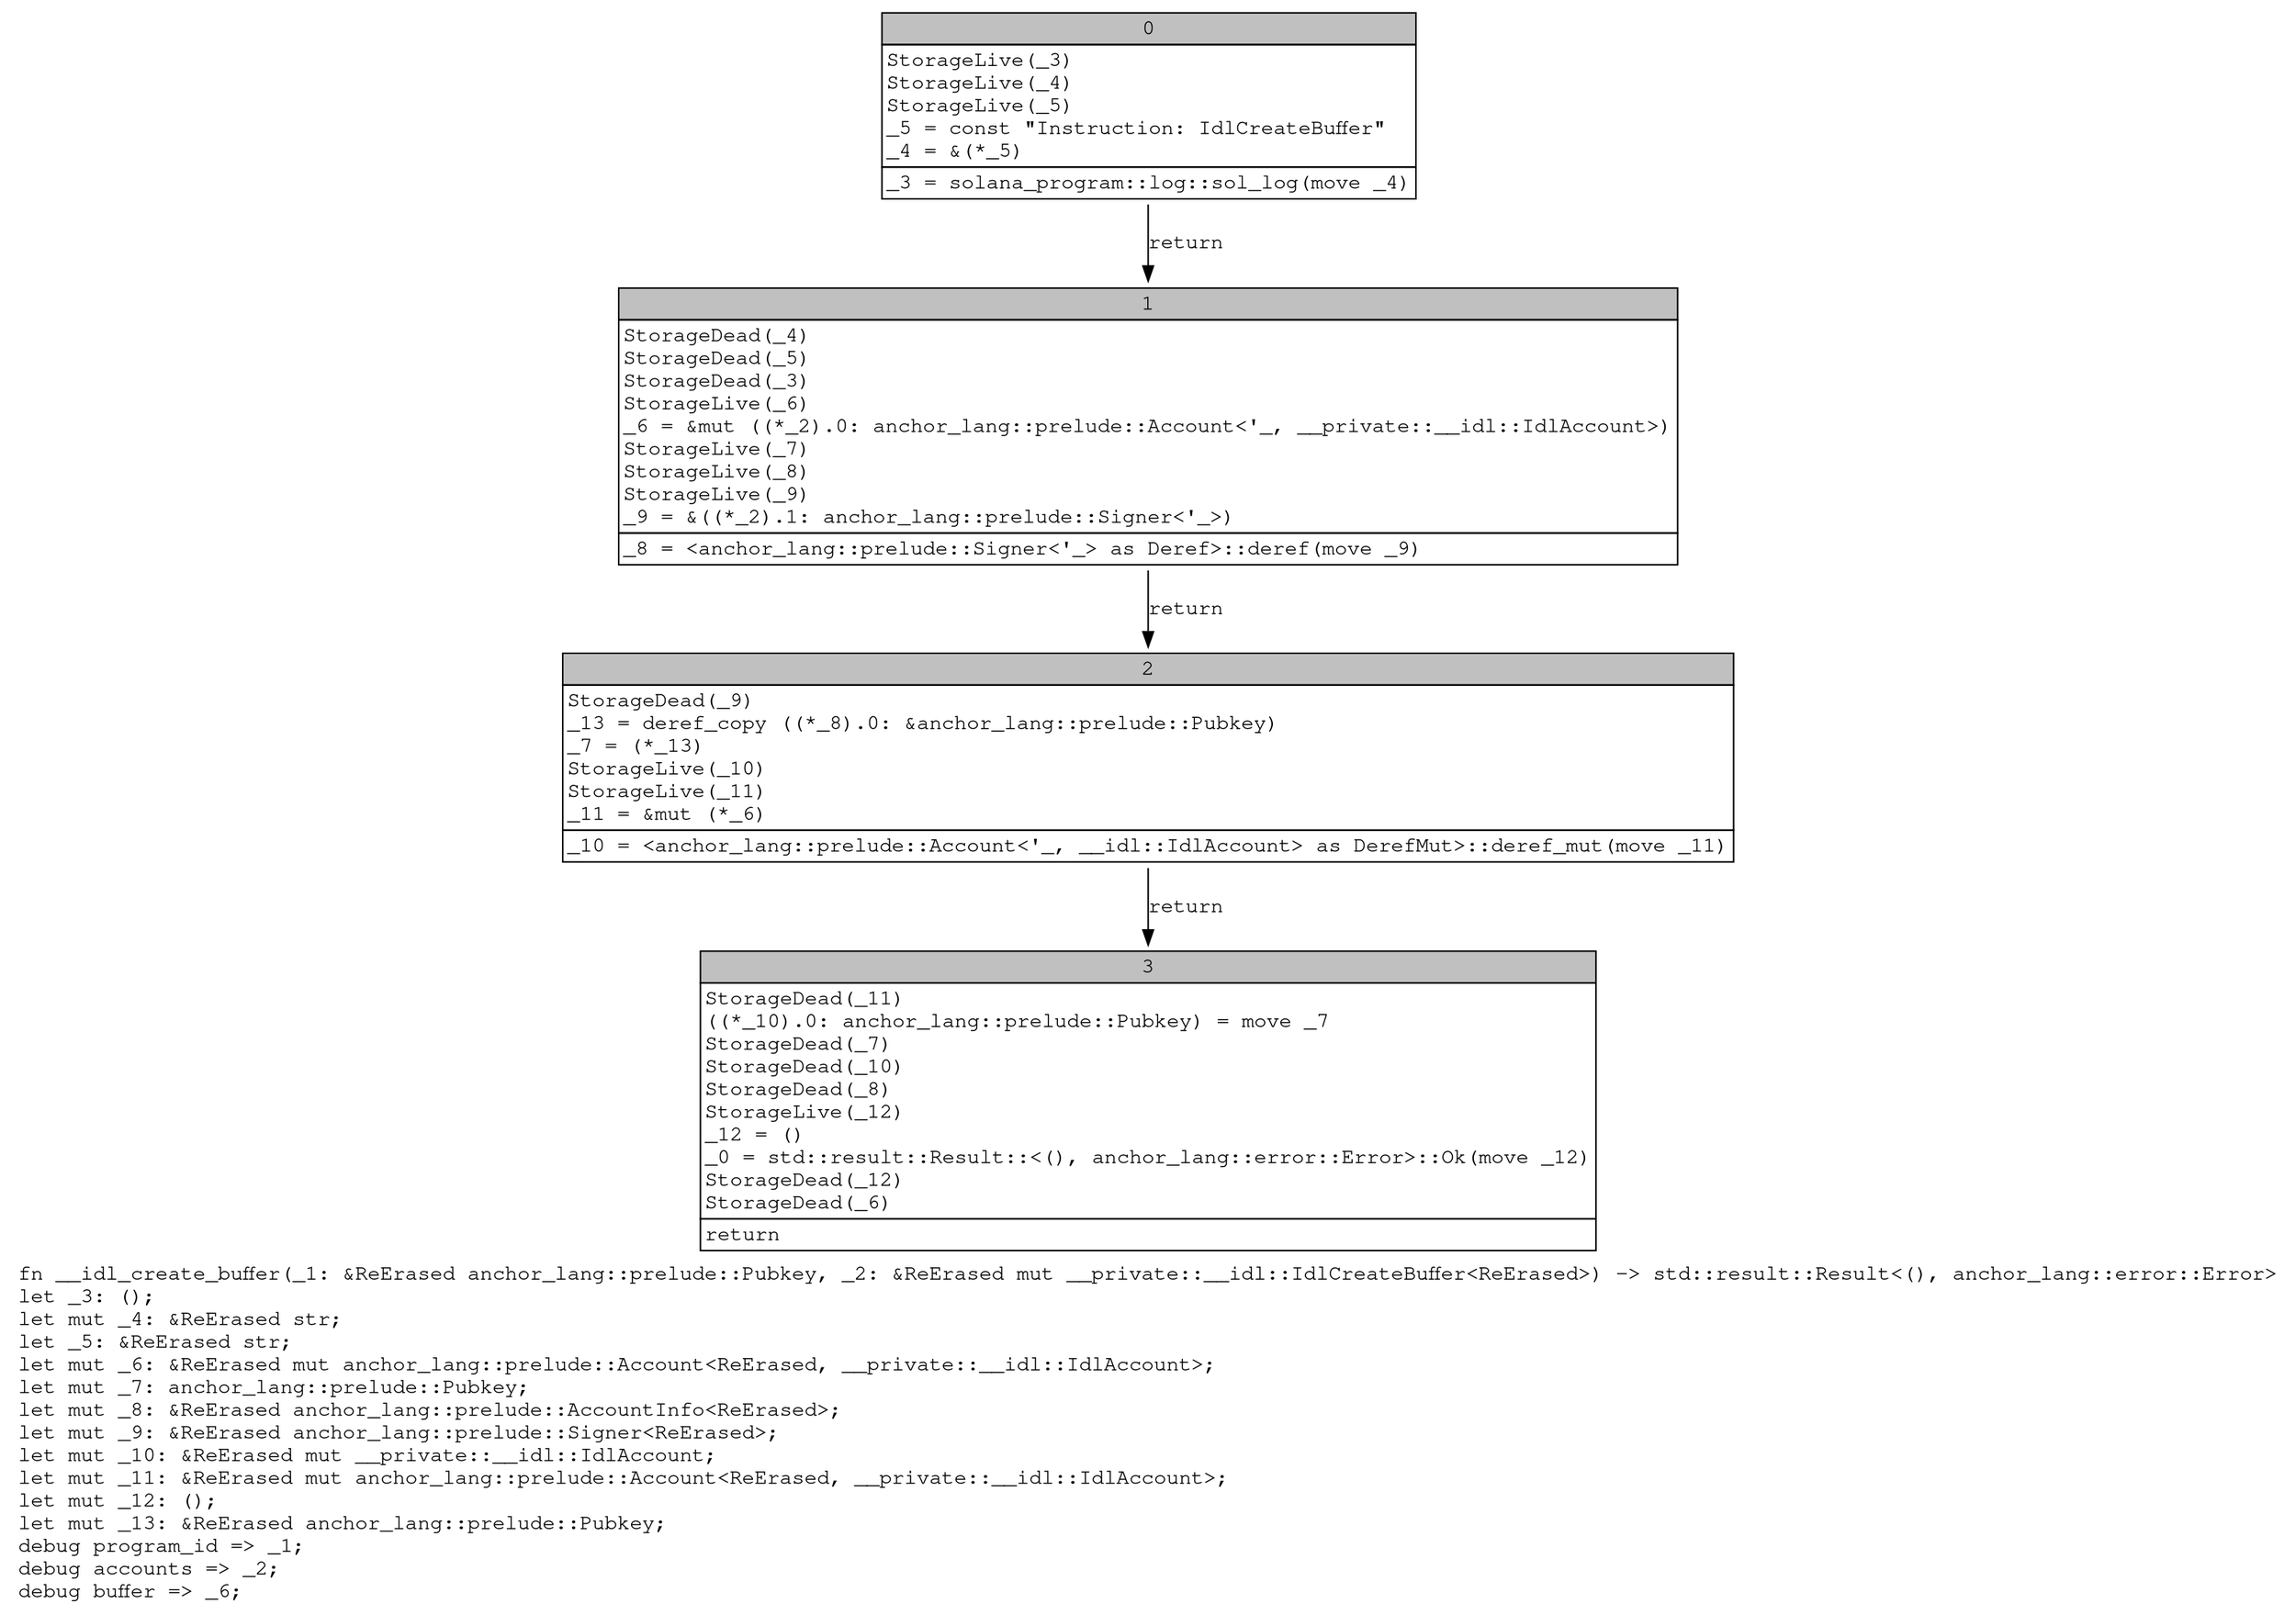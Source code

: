 digraph Mir_0_12489 {
    graph [fontname="Courier, monospace"];
    node [fontname="Courier, monospace"];
    edge [fontname="Courier, monospace"];
    label=<fn __idl_create_buffer(_1: &amp;ReErased anchor_lang::prelude::Pubkey, _2: &amp;ReErased mut __private::__idl::IdlCreateBuffer&lt;ReErased&gt;) -&gt; std::result::Result&lt;(), anchor_lang::error::Error&gt;<br align="left"/>let _3: ();<br align="left"/>let mut _4: &amp;ReErased str;<br align="left"/>let _5: &amp;ReErased str;<br align="left"/>let mut _6: &amp;ReErased mut anchor_lang::prelude::Account&lt;ReErased, __private::__idl::IdlAccount&gt;;<br align="left"/>let mut _7: anchor_lang::prelude::Pubkey;<br align="left"/>let mut _8: &amp;ReErased anchor_lang::prelude::AccountInfo&lt;ReErased&gt;;<br align="left"/>let mut _9: &amp;ReErased anchor_lang::prelude::Signer&lt;ReErased&gt;;<br align="left"/>let mut _10: &amp;ReErased mut __private::__idl::IdlAccount;<br align="left"/>let mut _11: &amp;ReErased mut anchor_lang::prelude::Account&lt;ReErased, __private::__idl::IdlAccount&gt;;<br align="left"/>let mut _12: ();<br align="left"/>let mut _13: &amp;ReErased anchor_lang::prelude::Pubkey;<br align="left"/>debug program_id =&gt; _1;<br align="left"/>debug accounts =&gt; _2;<br align="left"/>debug buffer =&gt; _6;<br align="left"/>>;
    bb0__0_12489 [shape="none", label=<<table border="0" cellborder="1" cellspacing="0"><tr><td bgcolor="gray" align="center" colspan="1">0</td></tr><tr><td align="left" balign="left">StorageLive(_3)<br/>StorageLive(_4)<br/>StorageLive(_5)<br/>_5 = const &quot;Instruction: IdlCreateBuffer&quot;<br/>_4 = &amp;(*_5)<br/></td></tr><tr><td align="left">_3 = solana_program::log::sol_log(move _4)</td></tr></table>>];
    bb1__0_12489 [shape="none", label=<<table border="0" cellborder="1" cellspacing="0"><tr><td bgcolor="gray" align="center" colspan="1">1</td></tr><tr><td align="left" balign="left">StorageDead(_4)<br/>StorageDead(_5)<br/>StorageDead(_3)<br/>StorageLive(_6)<br/>_6 = &amp;mut ((*_2).0: anchor_lang::prelude::Account&lt;'_, __private::__idl::IdlAccount&gt;)<br/>StorageLive(_7)<br/>StorageLive(_8)<br/>StorageLive(_9)<br/>_9 = &amp;((*_2).1: anchor_lang::prelude::Signer&lt;'_&gt;)<br/></td></tr><tr><td align="left">_8 = &lt;anchor_lang::prelude::Signer&lt;'_&gt; as Deref&gt;::deref(move _9)</td></tr></table>>];
    bb2__0_12489 [shape="none", label=<<table border="0" cellborder="1" cellspacing="0"><tr><td bgcolor="gray" align="center" colspan="1">2</td></tr><tr><td align="left" balign="left">StorageDead(_9)<br/>_13 = deref_copy ((*_8).0: &amp;anchor_lang::prelude::Pubkey)<br/>_7 = (*_13)<br/>StorageLive(_10)<br/>StorageLive(_11)<br/>_11 = &amp;mut (*_6)<br/></td></tr><tr><td align="left">_10 = &lt;anchor_lang::prelude::Account&lt;'_, __idl::IdlAccount&gt; as DerefMut&gt;::deref_mut(move _11)</td></tr></table>>];
    bb3__0_12489 [shape="none", label=<<table border="0" cellborder="1" cellspacing="0"><tr><td bgcolor="gray" align="center" colspan="1">3</td></tr><tr><td align="left" balign="left">StorageDead(_11)<br/>((*_10).0: anchor_lang::prelude::Pubkey) = move _7<br/>StorageDead(_7)<br/>StorageDead(_10)<br/>StorageDead(_8)<br/>StorageLive(_12)<br/>_12 = ()<br/>_0 = std::result::Result::&lt;(), anchor_lang::error::Error&gt;::Ok(move _12)<br/>StorageDead(_12)<br/>StorageDead(_6)<br/></td></tr><tr><td align="left">return</td></tr></table>>];
    bb0__0_12489 -> bb1__0_12489 [label="return"];
    bb1__0_12489 -> bb2__0_12489 [label="return"];
    bb2__0_12489 -> bb3__0_12489 [label="return"];
}

